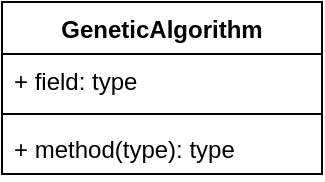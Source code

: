<mxfile version="20.5.3" type="device"><diagram id="i4hc27ltGMMGwhpObSKg" name="Page-1"><mxGraphModel dx="1583" dy="902" grid="1" gridSize="10" guides="1" tooltips="1" connect="1" arrows="1" fold="1" page="1" pageScale="1" pageWidth="827" pageHeight="1169" math="0" shadow="0"><root><mxCell id="0"/><mxCell id="1" parent="0"/><mxCell id="-XfYJVWRnp2CDxlOJmSs-1" value="GeneticAlgorithm" style="swimlane;fontStyle=1;align=center;verticalAlign=top;childLayout=stackLayout;horizontal=1;startSize=26;horizontalStack=0;resizeParent=1;resizeParentMax=0;resizeLast=0;collapsible=1;marginBottom=0;" vertex="1" parent="1"><mxGeometry x="334" y="40" width="160" height="86" as="geometry"/></mxCell><mxCell id="-XfYJVWRnp2CDxlOJmSs-2" value="+ field: type" style="text;strokeColor=none;fillColor=none;align=left;verticalAlign=top;spacingLeft=4;spacingRight=4;overflow=hidden;rotatable=0;points=[[0,0.5],[1,0.5]];portConstraint=eastwest;" vertex="1" parent="-XfYJVWRnp2CDxlOJmSs-1"><mxGeometry y="26" width="160" height="26" as="geometry"/></mxCell><mxCell id="-XfYJVWRnp2CDxlOJmSs-3" value="" style="line;strokeWidth=1;fillColor=none;align=left;verticalAlign=middle;spacingTop=-1;spacingLeft=3;spacingRight=3;rotatable=0;labelPosition=right;points=[];portConstraint=eastwest;strokeColor=inherit;" vertex="1" parent="-XfYJVWRnp2CDxlOJmSs-1"><mxGeometry y="52" width="160" height="8" as="geometry"/></mxCell><mxCell id="-XfYJVWRnp2CDxlOJmSs-4" value="+ method(type): type" style="text;strokeColor=none;fillColor=none;align=left;verticalAlign=top;spacingLeft=4;spacingRight=4;overflow=hidden;rotatable=0;points=[[0,0.5],[1,0.5]];portConstraint=eastwest;" vertex="1" parent="-XfYJVWRnp2CDxlOJmSs-1"><mxGeometry y="60" width="160" height="26" as="geometry"/></mxCell></root></mxGraphModel></diagram></mxfile>